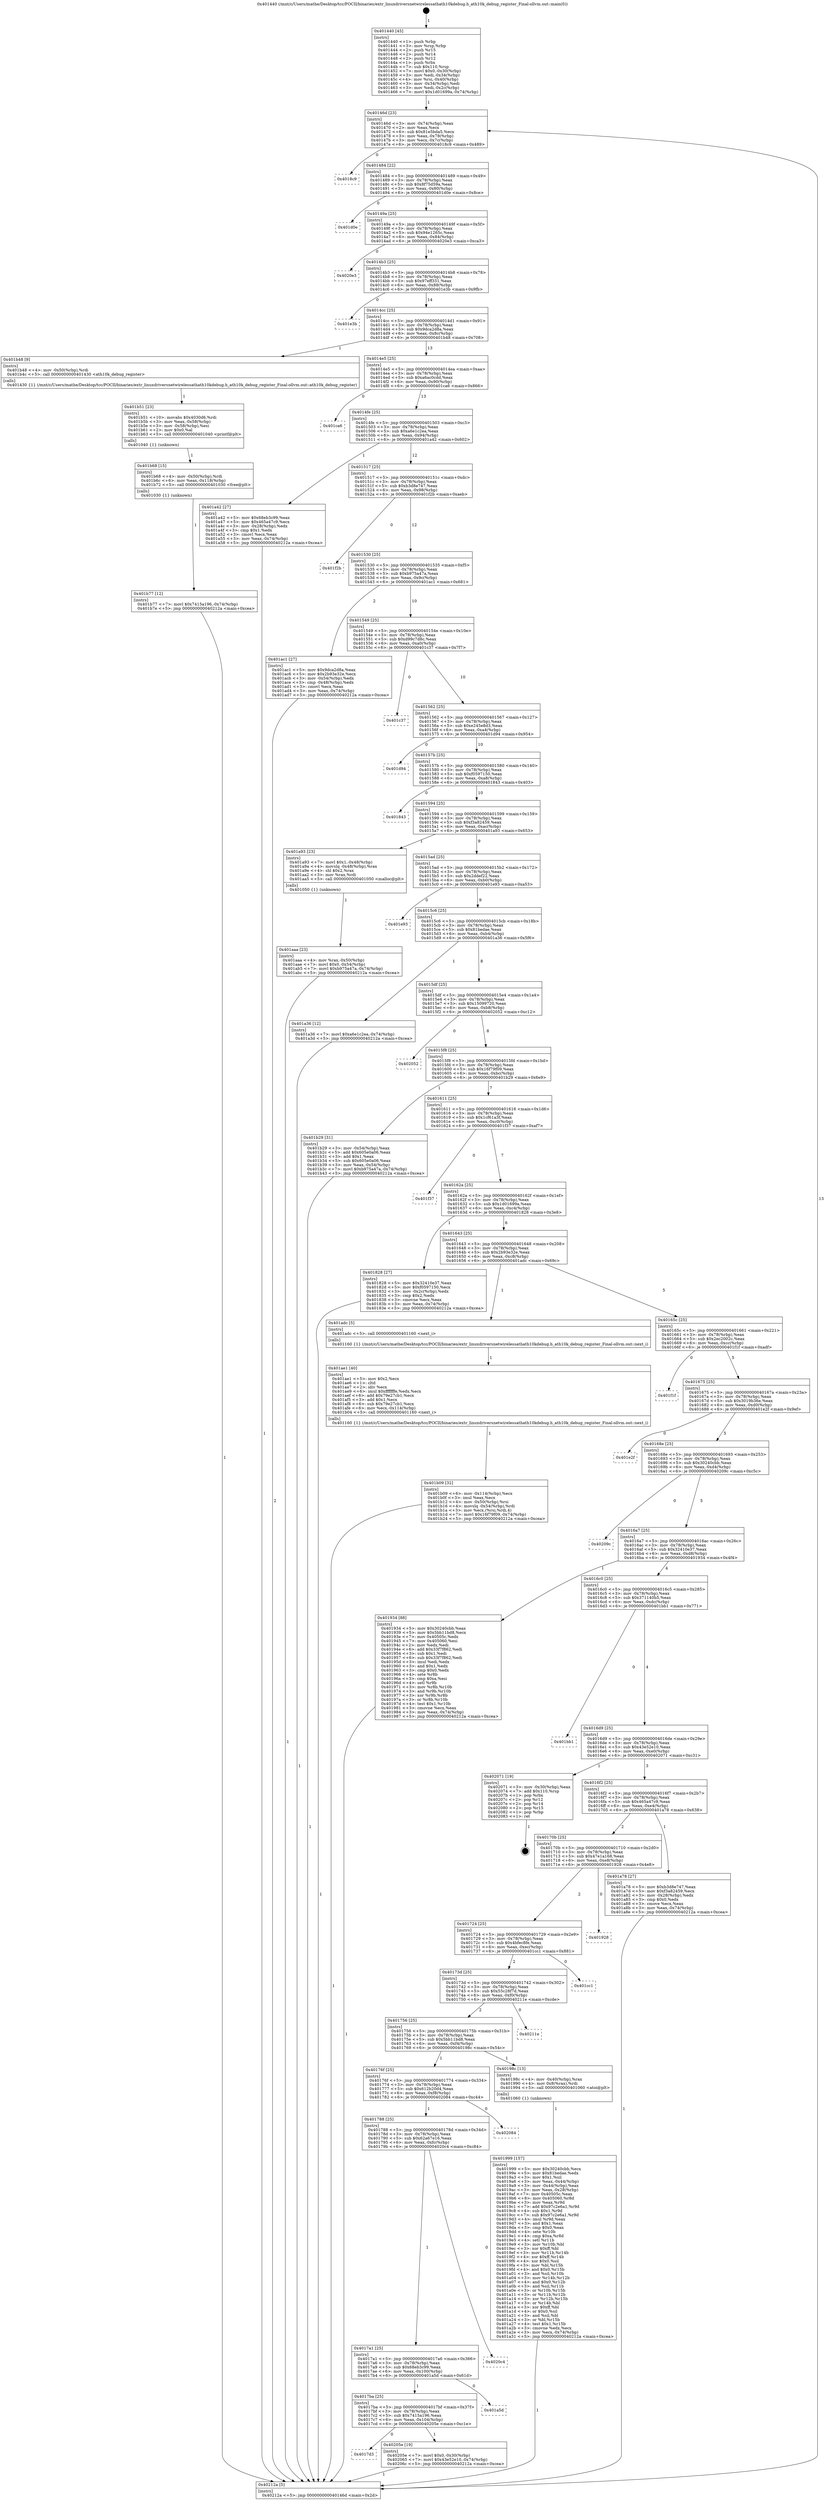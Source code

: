 digraph "0x401440" {
  label = "0x401440 (/mnt/c/Users/mathe/Desktop/tcc/POCII/binaries/extr_linuxdriversnetwirelessathath10kdebug.h_ath10k_debug_register_Final-ollvm.out::main(0))"
  labelloc = "t"
  node[shape=record]

  Entry [label="",width=0.3,height=0.3,shape=circle,fillcolor=black,style=filled]
  "0x40146d" [label="{
     0x40146d [23]\l
     | [instrs]\l
     &nbsp;&nbsp;0x40146d \<+3\>: mov -0x74(%rbp),%eax\l
     &nbsp;&nbsp;0x401470 \<+2\>: mov %eax,%ecx\l
     &nbsp;&nbsp;0x401472 \<+6\>: sub $0x81e5bda5,%ecx\l
     &nbsp;&nbsp;0x401478 \<+3\>: mov %eax,-0x78(%rbp)\l
     &nbsp;&nbsp;0x40147b \<+3\>: mov %ecx,-0x7c(%rbp)\l
     &nbsp;&nbsp;0x40147e \<+6\>: je 00000000004018c9 \<main+0x489\>\l
  }"]
  "0x4018c9" [label="{
     0x4018c9\l
  }", style=dashed]
  "0x401484" [label="{
     0x401484 [22]\l
     | [instrs]\l
     &nbsp;&nbsp;0x401484 \<+5\>: jmp 0000000000401489 \<main+0x49\>\l
     &nbsp;&nbsp;0x401489 \<+3\>: mov -0x78(%rbp),%eax\l
     &nbsp;&nbsp;0x40148c \<+5\>: sub $0x8f75d59a,%eax\l
     &nbsp;&nbsp;0x401491 \<+3\>: mov %eax,-0x80(%rbp)\l
     &nbsp;&nbsp;0x401494 \<+6\>: je 0000000000401d0e \<main+0x8ce\>\l
  }"]
  Exit [label="",width=0.3,height=0.3,shape=circle,fillcolor=black,style=filled,peripheries=2]
  "0x401d0e" [label="{
     0x401d0e\l
  }", style=dashed]
  "0x40149a" [label="{
     0x40149a [25]\l
     | [instrs]\l
     &nbsp;&nbsp;0x40149a \<+5\>: jmp 000000000040149f \<main+0x5f\>\l
     &nbsp;&nbsp;0x40149f \<+3\>: mov -0x78(%rbp),%eax\l
     &nbsp;&nbsp;0x4014a2 \<+5\>: sub $0x94e1265c,%eax\l
     &nbsp;&nbsp;0x4014a7 \<+6\>: mov %eax,-0x84(%rbp)\l
     &nbsp;&nbsp;0x4014ad \<+6\>: je 00000000004020e3 \<main+0xca3\>\l
  }"]
  "0x4017d3" [label="{
     0x4017d3\l
  }", style=dashed]
  "0x4020e3" [label="{
     0x4020e3\l
  }", style=dashed]
  "0x4014b3" [label="{
     0x4014b3 [25]\l
     | [instrs]\l
     &nbsp;&nbsp;0x4014b3 \<+5\>: jmp 00000000004014b8 \<main+0x78\>\l
     &nbsp;&nbsp;0x4014b8 \<+3\>: mov -0x78(%rbp),%eax\l
     &nbsp;&nbsp;0x4014bb \<+5\>: sub $0x97eff331,%eax\l
     &nbsp;&nbsp;0x4014c0 \<+6\>: mov %eax,-0x88(%rbp)\l
     &nbsp;&nbsp;0x4014c6 \<+6\>: je 0000000000401e3b \<main+0x9fb\>\l
  }"]
  "0x40205e" [label="{
     0x40205e [19]\l
     | [instrs]\l
     &nbsp;&nbsp;0x40205e \<+7\>: movl $0x0,-0x30(%rbp)\l
     &nbsp;&nbsp;0x402065 \<+7\>: movl $0x43e52e10,-0x74(%rbp)\l
     &nbsp;&nbsp;0x40206c \<+5\>: jmp 000000000040212a \<main+0xcea\>\l
  }"]
  "0x401e3b" [label="{
     0x401e3b\l
  }", style=dashed]
  "0x4014cc" [label="{
     0x4014cc [25]\l
     | [instrs]\l
     &nbsp;&nbsp;0x4014cc \<+5\>: jmp 00000000004014d1 \<main+0x91\>\l
     &nbsp;&nbsp;0x4014d1 \<+3\>: mov -0x78(%rbp),%eax\l
     &nbsp;&nbsp;0x4014d4 \<+5\>: sub $0x9dca2d8a,%eax\l
     &nbsp;&nbsp;0x4014d9 \<+6\>: mov %eax,-0x8c(%rbp)\l
     &nbsp;&nbsp;0x4014df \<+6\>: je 0000000000401b48 \<main+0x708\>\l
  }"]
  "0x4017ba" [label="{
     0x4017ba [25]\l
     | [instrs]\l
     &nbsp;&nbsp;0x4017ba \<+5\>: jmp 00000000004017bf \<main+0x37f\>\l
     &nbsp;&nbsp;0x4017bf \<+3\>: mov -0x78(%rbp),%eax\l
     &nbsp;&nbsp;0x4017c2 \<+5\>: sub $0x7415a196,%eax\l
     &nbsp;&nbsp;0x4017c7 \<+6\>: mov %eax,-0x104(%rbp)\l
     &nbsp;&nbsp;0x4017cd \<+6\>: je 000000000040205e \<main+0xc1e\>\l
  }"]
  "0x401b48" [label="{
     0x401b48 [9]\l
     | [instrs]\l
     &nbsp;&nbsp;0x401b48 \<+4\>: mov -0x50(%rbp),%rdi\l
     &nbsp;&nbsp;0x401b4c \<+5\>: call 0000000000401430 \<ath10k_debug_register\>\l
     | [calls]\l
     &nbsp;&nbsp;0x401430 \{1\} (/mnt/c/Users/mathe/Desktop/tcc/POCII/binaries/extr_linuxdriversnetwirelessathath10kdebug.h_ath10k_debug_register_Final-ollvm.out::ath10k_debug_register)\l
  }"]
  "0x4014e5" [label="{
     0x4014e5 [25]\l
     | [instrs]\l
     &nbsp;&nbsp;0x4014e5 \<+5\>: jmp 00000000004014ea \<main+0xaa\>\l
     &nbsp;&nbsp;0x4014ea \<+3\>: mov -0x78(%rbp),%eax\l
     &nbsp;&nbsp;0x4014ed \<+5\>: sub $0xa6ac0cdd,%eax\l
     &nbsp;&nbsp;0x4014f2 \<+6\>: mov %eax,-0x90(%rbp)\l
     &nbsp;&nbsp;0x4014f8 \<+6\>: je 0000000000401ca6 \<main+0x866\>\l
  }"]
  "0x401a5d" [label="{
     0x401a5d\l
  }", style=dashed]
  "0x401ca6" [label="{
     0x401ca6\l
  }", style=dashed]
  "0x4014fe" [label="{
     0x4014fe [25]\l
     | [instrs]\l
     &nbsp;&nbsp;0x4014fe \<+5\>: jmp 0000000000401503 \<main+0xc3\>\l
     &nbsp;&nbsp;0x401503 \<+3\>: mov -0x78(%rbp),%eax\l
     &nbsp;&nbsp;0x401506 \<+5\>: sub $0xa6e1c2ea,%eax\l
     &nbsp;&nbsp;0x40150b \<+6\>: mov %eax,-0x94(%rbp)\l
     &nbsp;&nbsp;0x401511 \<+6\>: je 0000000000401a42 \<main+0x602\>\l
  }"]
  "0x4017a1" [label="{
     0x4017a1 [25]\l
     | [instrs]\l
     &nbsp;&nbsp;0x4017a1 \<+5\>: jmp 00000000004017a6 \<main+0x366\>\l
     &nbsp;&nbsp;0x4017a6 \<+3\>: mov -0x78(%rbp),%eax\l
     &nbsp;&nbsp;0x4017a9 \<+5\>: sub $0x68eb3c99,%eax\l
     &nbsp;&nbsp;0x4017ae \<+6\>: mov %eax,-0x100(%rbp)\l
     &nbsp;&nbsp;0x4017b4 \<+6\>: je 0000000000401a5d \<main+0x61d\>\l
  }"]
  "0x401a42" [label="{
     0x401a42 [27]\l
     | [instrs]\l
     &nbsp;&nbsp;0x401a42 \<+5\>: mov $0x68eb3c99,%eax\l
     &nbsp;&nbsp;0x401a47 \<+5\>: mov $0x465a47c9,%ecx\l
     &nbsp;&nbsp;0x401a4c \<+3\>: mov -0x28(%rbp),%edx\l
     &nbsp;&nbsp;0x401a4f \<+3\>: cmp $0x1,%edx\l
     &nbsp;&nbsp;0x401a52 \<+3\>: cmovl %ecx,%eax\l
     &nbsp;&nbsp;0x401a55 \<+3\>: mov %eax,-0x74(%rbp)\l
     &nbsp;&nbsp;0x401a58 \<+5\>: jmp 000000000040212a \<main+0xcea\>\l
  }"]
  "0x401517" [label="{
     0x401517 [25]\l
     | [instrs]\l
     &nbsp;&nbsp;0x401517 \<+5\>: jmp 000000000040151c \<main+0xdc\>\l
     &nbsp;&nbsp;0x40151c \<+3\>: mov -0x78(%rbp),%eax\l
     &nbsp;&nbsp;0x40151f \<+5\>: sub $0xb3d8e747,%eax\l
     &nbsp;&nbsp;0x401524 \<+6\>: mov %eax,-0x98(%rbp)\l
     &nbsp;&nbsp;0x40152a \<+6\>: je 0000000000401f2b \<main+0xaeb\>\l
  }"]
  "0x4020c4" [label="{
     0x4020c4\l
  }", style=dashed]
  "0x401f2b" [label="{
     0x401f2b\l
  }", style=dashed]
  "0x401530" [label="{
     0x401530 [25]\l
     | [instrs]\l
     &nbsp;&nbsp;0x401530 \<+5\>: jmp 0000000000401535 \<main+0xf5\>\l
     &nbsp;&nbsp;0x401535 \<+3\>: mov -0x78(%rbp),%eax\l
     &nbsp;&nbsp;0x401538 \<+5\>: sub $0xb975a47a,%eax\l
     &nbsp;&nbsp;0x40153d \<+6\>: mov %eax,-0x9c(%rbp)\l
     &nbsp;&nbsp;0x401543 \<+6\>: je 0000000000401ac1 \<main+0x681\>\l
  }"]
  "0x401788" [label="{
     0x401788 [25]\l
     | [instrs]\l
     &nbsp;&nbsp;0x401788 \<+5\>: jmp 000000000040178d \<main+0x34d\>\l
     &nbsp;&nbsp;0x40178d \<+3\>: mov -0x78(%rbp),%eax\l
     &nbsp;&nbsp;0x401790 \<+5\>: sub $0x62a67e16,%eax\l
     &nbsp;&nbsp;0x401795 \<+6\>: mov %eax,-0xfc(%rbp)\l
     &nbsp;&nbsp;0x40179b \<+6\>: je 00000000004020c4 \<main+0xc84\>\l
  }"]
  "0x401ac1" [label="{
     0x401ac1 [27]\l
     | [instrs]\l
     &nbsp;&nbsp;0x401ac1 \<+5\>: mov $0x9dca2d8a,%eax\l
     &nbsp;&nbsp;0x401ac6 \<+5\>: mov $0x2b93e32e,%ecx\l
     &nbsp;&nbsp;0x401acb \<+3\>: mov -0x54(%rbp),%edx\l
     &nbsp;&nbsp;0x401ace \<+3\>: cmp -0x48(%rbp),%edx\l
     &nbsp;&nbsp;0x401ad1 \<+3\>: cmovl %ecx,%eax\l
     &nbsp;&nbsp;0x401ad4 \<+3\>: mov %eax,-0x74(%rbp)\l
     &nbsp;&nbsp;0x401ad7 \<+5\>: jmp 000000000040212a \<main+0xcea\>\l
  }"]
  "0x401549" [label="{
     0x401549 [25]\l
     | [instrs]\l
     &nbsp;&nbsp;0x401549 \<+5\>: jmp 000000000040154e \<main+0x10e\>\l
     &nbsp;&nbsp;0x40154e \<+3\>: mov -0x78(%rbp),%eax\l
     &nbsp;&nbsp;0x401551 \<+5\>: sub $0xd99c7d8c,%eax\l
     &nbsp;&nbsp;0x401556 \<+6\>: mov %eax,-0xa0(%rbp)\l
     &nbsp;&nbsp;0x40155c \<+6\>: je 0000000000401c37 \<main+0x7f7\>\l
  }"]
  "0x402084" [label="{
     0x402084\l
  }", style=dashed]
  "0x401c37" [label="{
     0x401c37\l
  }", style=dashed]
  "0x401562" [label="{
     0x401562 [25]\l
     | [instrs]\l
     &nbsp;&nbsp;0x401562 \<+5\>: jmp 0000000000401567 \<main+0x127\>\l
     &nbsp;&nbsp;0x401567 \<+3\>: mov -0x78(%rbp),%eax\l
     &nbsp;&nbsp;0x40156a \<+5\>: sub $0xe245e8d3,%eax\l
     &nbsp;&nbsp;0x40156f \<+6\>: mov %eax,-0xa4(%rbp)\l
     &nbsp;&nbsp;0x401575 \<+6\>: je 0000000000401d94 \<main+0x954\>\l
  }"]
  "0x401b77" [label="{
     0x401b77 [12]\l
     | [instrs]\l
     &nbsp;&nbsp;0x401b77 \<+7\>: movl $0x7415a196,-0x74(%rbp)\l
     &nbsp;&nbsp;0x401b7e \<+5\>: jmp 000000000040212a \<main+0xcea\>\l
  }"]
  "0x401d94" [label="{
     0x401d94\l
  }", style=dashed]
  "0x40157b" [label="{
     0x40157b [25]\l
     | [instrs]\l
     &nbsp;&nbsp;0x40157b \<+5\>: jmp 0000000000401580 \<main+0x140\>\l
     &nbsp;&nbsp;0x401580 \<+3\>: mov -0x78(%rbp),%eax\l
     &nbsp;&nbsp;0x401583 \<+5\>: sub $0xf0597150,%eax\l
     &nbsp;&nbsp;0x401588 \<+6\>: mov %eax,-0xa8(%rbp)\l
     &nbsp;&nbsp;0x40158e \<+6\>: je 0000000000401843 \<main+0x403\>\l
  }"]
  "0x401b68" [label="{
     0x401b68 [15]\l
     | [instrs]\l
     &nbsp;&nbsp;0x401b68 \<+4\>: mov -0x50(%rbp),%rdi\l
     &nbsp;&nbsp;0x401b6c \<+6\>: mov %eax,-0x118(%rbp)\l
     &nbsp;&nbsp;0x401b72 \<+5\>: call 0000000000401030 \<free@plt\>\l
     | [calls]\l
     &nbsp;&nbsp;0x401030 \{1\} (unknown)\l
  }"]
  "0x401843" [label="{
     0x401843\l
  }", style=dashed]
  "0x401594" [label="{
     0x401594 [25]\l
     | [instrs]\l
     &nbsp;&nbsp;0x401594 \<+5\>: jmp 0000000000401599 \<main+0x159\>\l
     &nbsp;&nbsp;0x401599 \<+3\>: mov -0x78(%rbp),%eax\l
     &nbsp;&nbsp;0x40159c \<+5\>: sub $0xf3a82459,%eax\l
     &nbsp;&nbsp;0x4015a1 \<+6\>: mov %eax,-0xac(%rbp)\l
     &nbsp;&nbsp;0x4015a7 \<+6\>: je 0000000000401a93 \<main+0x653\>\l
  }"]
  "0x401b51" [label="{
     0x401b51 [23]\l
     | [instrs]\l
     &nbsp;&nbsp;0x401b51 \<+10\>: movabs $0x4030d6,%rdi\l
     &nbsp;&nbsp;0x401b5b \<+3\>: mov %eax,-0x58(%rbp)\l
     &nbsp;&nbsp;0x401b5e \<+3\>: mov -0x58(%rbp),%esi\l
     &nbsp;&nbsp;0x401b61 \<+2\>: mov $0x0,%al\l
     &nbsp;&nbsp;0x401b63 \<+5\>: call 0000000000401040 \<printf@plt\>\l
     | [calls]\l
     &nbsp;&nbsp;0x401040 \{1\} (unknown)\l
  }"]
  "0x401a93" [label="{
     0x401a93 [23]\l
     | [instrs]\l
     &nbsp;&nbsp;0x401a93 \<+7\>: movl $0x1,-0x48(%rbp)\l
     &nbsp;&nbsp;0x401a9a \<+4\>: movslq -0x48(%rbp),%rax\l
     &nbsp;&nbsp;0x401a9e \<+4\>: shl $0x2,%rax\l
     &nbsp;&nbsp;0x401aa2 \<+3\>: mov %rax,%rdi\l
     &nbsp;&nbsp;0x401aa5 \<+5\>: call 0000000000401050 \<malloc@plt\>\l
     | [calls]\l
     &nbsp;&nbsp;0x401050 \{1\} (unknown)\l
  }"]
  "0x4015ad" [label="{
     0x4015ad [25]\l
     | [instrs]\l
     &nbsp;&nbsp;0x4015ad \<+5\>: jmp 00000000004015b2 \<main+0x172\>\l
     &nbsp;&nbsp;0x4015b2 \<+3\>: mov -0x78(%rbp),%eax\l
     &nbsp;&nbsp;0x4015b5 \<+5\>: sub $0x2ddef22,%eax\l
     &nbsp;&nbsp;0x4015ba \<+6\>: mov %eax,-0xb0(%rbp)\l
     &nbsp;&nbsp;0x4015c0 \<+6\>: je 0000000000401e93 \<main+0xa53\>\l
  }"]
  "0x401b09" [label="{
     0x401b09 [32]\l
     | [instrs]\l
     &nbsp;&nbsp;0x401b09 \<+6\>: mov -0x114(%rbp),%ecx\l
     &nbsp;&nbsp;0x401b0f \<+3\>: imul %eax,%ecx\l
     &nbsp;&nbsp;0x401b12 \<+4\>: mov -0x50(%rbp),%rsi\l
     &nbsp;&nbsp;0x401b16 \<+4\>: movslq -0x54(%rbp),%rdi\l
     &nbsp;&nbsp;0x401b1a \<+3\>: mov %ecx,(%rsi,%rdi,4)\l
     &nbsp;&nbsp;0x401b1d \<+7\>: movl $0x16f79f09,-0x74(%rbp)\l
     &nbsp;&nbsp;0x401b24 \<+5\>: jmp 000000000040212a \<main+0xcea\>\l
  }"]
  "0x401e93" [label="{
     0x401e93\l
  }", style=dashed]
  "0x4015c6" [label="{
     0x4015c6 [25]\l
     | [instrs]\l
     &nbsp;&nbsp;0x4015c6 \<+5\>: jmp 00000000004015cb \<main+0x18b\>\l
     &nbsp;&nbsp;0x4015cb \<+3\>: mov -0x78(%rbp),%eax\l
     &nbsp;&nbsp;0x4015ce \<+5\>: sub $0x81bedae,%eax\l
     &nbsp;&nbsp;0x4015d3 \<+6\>: mov %eax,-0xb4(%rbp)\l
     &nbsp;&nbsp;0x4015d9 \<+6\>: je 0000000000401a36 \<main+0x5f6\>\l
  }"]
  "0x401ae1" [label="{
     0x401ae1 [40]\l
     | [instrs]\l
     &nbsp;&nbsp;0x401ae1 \<+5\>: mov $0x2,%ecx\l
     &nbsp;&nbsp;0x401ae6 \<+1\>: cltd\l
     &nbsp;&nbsp;0x401ae7 \<+2\>: idiv %ecx\l
     &nbsp;&nbsp;0x401ae9 \<+6\>: imul $0xfffffffe,%edx,%ecx\l
     &nbsp;&nbsp;0x401aef \<+6\>: add $0x79e27cb1,%ecx\l
     &nbsp;&nbsp;0x401af5 \<+3\>: add $0x1,%ecx\l
     &nbsp;&nbsp;0x401af8 \<+6\>: sub $0x79e27cb1,%ecx\l
     &nbsp;&nbsp;0x401afe \<+6\>: mov %ecx,-0x114(%rbp)\l
     &nbsp;&nbsp;0x401b04 \<+5\>: call 0000000000401160 \<next_i\>\l
     | [calls]\l
     &nbsp;&nbsp;0x401160 \{1\} (/mnt/c/Users/mathe/Desktop/tcc/POCII/binaries/extr_linuxdriversnetwirelessathath10kdebug.h_ath10k_debug_register_Final-ollvm.out::next_i)\l
  }"]
  "0x401a36" [label="{
     0x401a36 [12]\l
     | [instrs]\l
     &nbsp;&nbsp;0x401a36 \<+7\>: movl $0xa6e1c2ea,-0x74(%rbp)\l
     &nbsp;&nbsp;0x401a3d \<+5\>: jmp 000000000040212a \<main+0xcea\>\l
  }"]
  "0x4015df" [label="{
     0x4015df [25]\l
     | [instrs]\l
     &nbsp;&nbsp;0x4015df \<+5\>: jmp 00000000004015e4 \<main+0x1a4\>\l
     &nbsp;&nbsp;0x4015e4 \<+3\>: mov -0x78(%rbp),%eax\l
     &nbsp;&nbsp;0x4015e7 \<+5\>: sub $0x15099720,%eax\l
     &nbsp;&nbsp;0x4015ec \<+6\>: mov %eax,-0xb8(%rbp)\l
     &nbsp;&nbsp;0x4015f2 \<+6\>: je 0000000000402052 \<main+0xc12\>\l
  }"]
  "0x401aaa" [label="{
     0x401aaa [23]\l
     | [instrs]\l
     &nbsp;&nbsp;0x401aaa \<+4\>: mov %rax,-0x50(%rbp)\l
     &nbsp;&nbsp;0x401aae \<+7\>: movl $0x0,-0x54(%rbp)\l
     &nbsp;&nbsp;0x401ab5 \<+7\>: movl $0xb975a47a,-0x74(%rbp)\l
     &nbsp;&nbsp;0x401abc \<+5\>: jmp 000000000040212a \<main+0xcea\>\l
  }"]
  "0x402052" [label="{
     0x402052\l
  }", style=dashed]
  "0x4015f8" [label="{
     0x4015f8 [25]\l
     | [instrs]\l
     &nbsp;&nbsp;0x4015f8 \<+5\>: jmp 00000000004015fd \<main+0x1bd\>\l
     &nbsp;&nbsp;0x4015fd \<+3\>: mov -0x78(%rbp),%eax\l
     &nbsp;&nbsp;0x401600 \<+5\>: sub $0x16f79f09,%eax\l
     &nbsp;&nbsp;0x401605 \<+6\>: mov %eax,-0xbc(%rbp)\l
     &nbsp;&nbsp;0x40160b \<+6\>: je 0000000000401b29 \<main+0x6e9\>\l
  }"]
  "0x401999" [label="{
     0x401999 [157]\l
     | [instrs]\l
     &nbsp;&nbsp;0x401999 \<+5\>: mov $0x30240cbb,%ecx\l
     &nbsp;&nbsp;0x40199e \<+5\>: mov $0x81bedae,%edx\l
     &nbsp;&nbsp;0x4019a3 \<+3\>: mov $0x1,%sil\l
     &nbsp;&nbsp;0x4019a6 \<+3\>: mov %eax,-0x44(%rbp)\l
     &nbsp;&nbsp;0x4019a9 \<+3\>: mov -0x44(%rbp),%eax\l
     &nbsp;&nbsp;0x4019ac \<+3\>: mov %eax,-0x28(%rbp)\l
     &nbsp;&nbsp;0x4019af \<+7\>: mov 0x40505c,%eax\l
     &nbsp;&nbsp;0x4019b6 \<+8\>: mov 0x405060,%r8d\l
     &nbsp;&nbsp;0x4019be \<+3\>: mov %eax,%r9d\l
     &nbsp;&nbsp;0x4019c1 \<+7\>: add $0x97c2e6a1,%r9d\l
     &nbsp;&nbsp;0x4019c8 \<+4\>: sub $0x1,%r9d\l
     &nbsp;&nbsp;0x4019cc \<+7\>: sub $0x97c2e6a1,%r9d\l
     &nbsp;&nbsp;0x4019d3 \<+4\>: imul %r9d,%eax\l
     &nbsp;&nbsp;0x4019d7 \<+3\>: and $0x1,%eax\l
     &nbsp;&nbsp;0x4019da \<+3\>: cmp $0x0,%eax\l
     &nbsp;&nbsp;0x4019dd \<+4\>: sete %r10b\l
     &nbsp;&nbsp;0x4019e1 \<+4\>: cmp $0xa,%r8d\l
     &nbsp;&nbsp;0x4019e5 \<+4\>: setl %r11b\l
     &nbsp;&nbsp;0x4019e9 \<+3\>: mov %r10b,%bl\l
     &nbsp;&nbsp;0x4019ec \<+3\>: xor $0xff,%bl\l
     &nbsp;&nbsp;0x4019ef \<+3\>: mov %r11b,%r14b\l
     &nbsp;&nbsp;0x4019f2 \<+4\>: xor $0xff,%r14b\l
     &nbsp;&nbsp;0x4019f6 \<+4\>: xor $0x0,%sil\l
     &nbsp;&nbsp;0x4019fa \<+3\>: mov %bl,%r15b\l
     &nbsp;&nbsp;0x4019fd \<+4\>: and $0x0,%r15b\l
     &nbsp;&nbsp;0x401a01 \<+3\>: and %sil,%r10b\l
     &nbsp;&nbsp;0x401a04 \<+3\>: mov %r14b,%r12b\l
     &nbsp;&nbsp;0x401a07 \<+4\>: and $0x0,%r12b\l
     &nbsp;&nbsp;0x401a0b \<+3\>: and %sil,%r11b\l
     &nbsp;&nbsp;0x401a0e \<+3\>: or %r10b,%r15b\l
     &nbsp;&nbsp;0x401a11 \<+3\>: or %r11b,%r12b\l
     &nbsp;&nbsp;0x401a14 \<+3\>: xor %r12b,%r15b\l
     &nbsp;&nbsp;0x401a17 \<+3\>: or %r14b,%bl\l
     &nbsp;&nbsp;0x401a1a \<+3\>: xor $0xff,%bl\l
     &nbsp;&nbsp;0x401a1d \<+4\>: or $0x0,%sil\l
     &nbsp;&nbsp;0x401a21 \<+3\>: and %sil,%bl\l
     &nbsp;&nbsp;0x401a24 \<+3\>: or %bl,%r15b\l
     &nbsp;&nbsp;0x401a27 \<+4\>: test $0x1,%r15b\l
     &nbsp;&nbsp;0x401a2b \<+3\>: cmovne %edx,%ecx\l
     &nbsp;&nbsp;0x401a2e \<+3\>: mov %ecx,-0x74(%rbp)\l
     &nbsp;&nbsp;0x401a31 \<+5\>: jmp 000000000040212a \<main+0xcea\>\l
  }"]
  "0x401b29" [label="{
     0x401b29 [31]\l
     | [instrs]\l
     &nbsp;&nbsp;0x401b29 \<+3\>: mov -0x54(%rbp),%eax\l
     &nbsp;&nbsp;0x401b2c \<+5\>: add $0x605e0a06,%eax\l
     &nbsp;&nbsp;0x401b31 \<+3\>: add $0x1,%eax\l
     &nbsp;&nbsp;0x401b34 \<+5\>: sub $0x605e0a06,%eax\l
     &nbsp;&nbsp;0x401b39 \<+3\>: mov %eax,-0x54(%rbp)\l
     &nbsp;&nbsp;0x401b3c \<+7\>: movl $0xb975a47a,-0x74(%rbp)\l
     &nbsp;&nbsp;0x401b43 \<+5\>: jmp 000000000040212a \<main+0xcea\>\l
  }"]
  "0x401611" [label="{
     0x401611 [25]\l
     | [instrs]\l
     &nbsp;&nbsp;0x401611 \<+5\>: jmp 0000000000401616 \<main+0x1d6\>\l
     &nbsp;&nbsp;0x401616 \<+3\>: mov -0x78(%rbp),%eax\l
     &nbsp;&nbsp;0x401619 \<+5\>: sub $0x1cf61a3f,%eax\l
     &nbsp;&nbsp;0x40161e \<+6\>: mov %eax,-0xc0(%rbp)\l
     &nbsp;&nbsp;0x401624 \<+6\>: je 0000000000401f37 \<main+0xaf7\>\l
  }"]
  "0x40176f" [label="{
     0x40176f [25]\l
     | [instrs]\l
     &nbsp;&nbsp;0x40176f \<+5\>: jmp 0000000000401774 \<main+0x334\>\l
     &nbsp;&nbsp;0x401774 \<+3\>: mov -0x78(%rbp),%eax\l
     &nbsp;&nbsp;0x401777 \<+5\>: sub $0x612b20d4,%eax\l
     &nbsp;&nbsp;0x40177c \<+6\>: mov %eax,-0xf8(%rbp)\l
     &nbsp;&nbsp;0x401782 \<+6\>: je 0000000000402084 \<main+0xc44\>\l
  }"]
  "0x401f37" [label="{
     0x401f37\l
  }", style=dashed]
  "0x40162a" [label="{
     0x40162a [25]\l
     | [instrs]\l
     &nbsp;&nbsp;0x40162a \<+5\>: jmp 000000000040162f \<main+0x1ef\>\l
     &nbsp;&nbsp;0x40162f \<+3\>: mov -0x78(%rbp),%eax\l
     &nbsp;&nbsp;0x401632 \<+5\>: sub $0x1d01699a,%eax\l
     &nbsp;&nbsp;0x401637 \<+6\>: mov %eax,-0xc4(%rbp)\l
     &nbsp;&nbsp;0x40163d \<+6\>: je 0000000000401828 \<main+0x3e8\>\l
  }"]
  "0x40198c" [label="{
     0x40198c [13]\l
     | [instrs]\l
     &nbsp;&nbsp;0x40198c \<+4\>: mov -0x40(%rbp),%rax\l
     &nbsp;&nbsp;0x401990 \<+4\>: mov 0x8(%rax),%rdi\l
     &nbsp;&nbsp;0x401994 \<+5\>: call 0000000000401060 \<atoi@plt\>\l
     | [calls]\l
     &nbsp;&nbsp;0x401060 \{1\} (unknown)\l
  }"]
  "0x401828" [label="{
     0x401828 [27]\l
     | [instrs]\l
     &nbsp;&nbsp;0x401828 \<+5\>: mov $0x32410e37,%eax\l
     &nbsp;&nbsp;0x40182d \<+5\>: mov $0xf0597150,%ecx\l
     &nbsp;&nbsp;0x401832 \<+3\>: mov -0x2c(%rbp),%edx\l
     &nbsp;&nbsp;0x401835 \<+3\>: cmp $0x2,%edx\l
     &nbsp;&nbsp;0x401838 \<+3\>: cmovne %ecx,%eax\l
     &nbsp;&nbsp;0x40183b \<+3\>: mov %eax,-0x74(%rbp)\l
     &nbsp;&nbsp;0x40183e \<+5\>: jmp 000000000040212a \<main+0xcea\>\l
  }"]
  "0x401643" [label="{
     0x401643 [25]\l
     | [instrs]\l
     &nbsp;&nbsp;0x401643 \<+5\>: jmp 0000000000401648 \<main+0x208\>\l
     &nbsp;&nbsp;0x401648 \<+3\>: mov -0x78(%rbp),%eax\l
     &nbsp;&nbsp;0x40164b \<+5\>: sub $0x2b93e32e,%eax\l
     &nbsp;&nbsp;0x401650 \<+6\>: mov %eax,-0xc8(%rbp)\l
     &nbsp;&nbsp;0x401656 \<+6\>: je 0000000000401adc \<main+0x69c\>\l
  }"]
  "0x40212a" [label="{
     0x40212a [5]\l
     | [instrs]\l
     &nbsp;&nbsp;0x40212a \<+5\>: jmp 000000000040146d \<main+0x2d\>\l
  }"]
  "0x401440" [label="{
     0x401440 [45]\l
     | [instrs]\l
     &nbsp;&nbsp;0x401440 \<+1\>: push %rbp\l
     &nbsp;&nbsp;0x401441 \<+3\>: mov %rsp,%rbp\l
     &nbsp;&nbsp;0x401444 \<+2\>: push %r15\l
     &nbsp;&nbsp;0x401446 \<+2\>: push %r14\l
     &nbsp;&nbsp;0x401448 \<+2\>: push %r12\l
     &nbsp;&nbsp;0x40144a \<+1\>: push %rbx\l
     &nbsp;&nbsp;0x40144b \<+7\>: sub $0x110,%rsp\l
     &nbsp;&nbsp;0x401452 \<+7\>: movl $0x0,-0x30(%rbp)\l
     &nbsp;&nbsp;0x401459 \<+3\>: mov %edi,-0x34(%rbp)\l
     &nbsp;&nbsp;0x40145c \<+4\>: mov %rsi,-0x40(%rbp)\l
     &nbsp;&nbsp;0x401460 \<+3\>: mov -0x34(%rbp),%edi\l
     &nbsp;&nbsp;0x401463 \<+3\>: mov %edi,-0x2c(%rbp)\l
     &nbsp;&nbsp;0x401466 \<+7\>: movl $0x1d01699a,-0x74(%rbp)\l
  }"]
  "0x401756" [label="{
     0x401756 [25]\l
     | [instrs]\l
     &nbsp;&nbsp;0x401756 \<+5\>: jmp 000000000040175b \<main+0x31b\>\l
     &nbsp;&nbsp;0x40175b \<+3\>: mov -0x78(%rbp),%eax\l
     &nbsp;&nbsp;0x40175e \<+5\>: sub $0x5bb11bd8,%eax\l
     &nbsp;&nbsp;0x401763 \<+6\>: mov %eax,-0xf4(%rbp)\l
     &nbsp;&nbsp;0x401769 \<+6\>: je 000000000040198c \<main+0x54c\>\l
  }"]
  "0x401adc" [label="{
     0x401adc [5]\l
     | [instrs]\l
     &nbsp;&nbsp;0x401adc \<+5\>: call 0000000000401160 \<next_i\>\l
     | [calls]\l
     &nbsp;&nbsp;0x401160 \{1\} (/mnt/c/Users/mathe/Desktop/tcc/POCII/binaries/extr_linuxdriversnetwirelessathath10kdebug.h_ath10k_debug_register_Final-ollvm.out::next_i)\l
  }"]
  "0x40165c" [label="{
     0x40165c [25]\l
     | [instrs]\l
     &nbsp;&nbsp;0x40165c \<+5\>: jmp 0000000000401661 \<main+0x221\>\l
     &nbsp;&nbsp;0x401661 \<+3\>: mov -0x78(%rbp),%eax\l
     &nbsp;&nbsp;0x401664 \<+5\>: sub $0x2ec2002c,%eax\l
     &nbsp;&nbsp;0x401669 \<+6\>: mov %eax,-0xcc(%rbp)\l
     &nbsp;&nbsp;0x40166f \<+6\>: je 0000000000401f1f \<main+0xadf\>\l
  }"]
  "0x40211e" [label="{
     0x40211e\l
  }", style=dashed]
  "0x401f1f" [label="{
     0x401f1f\l
  }", style=dashed]
  "0x401675" [label="{
     0x401675 [25]\l
     | [instrs]\l
     &nbsp;&nbsp;0x401675 \<+5\>: jmp 000000000040167a \<main+0x23a\>\l
     &nbsp;&nbsp;0x40167a \<+3\>: mov -0x78(%rbp),%eax\l
     &nbsp;&nbsp;0x40167d \<+5\>: sub $0x3019b36e,%eax\l
     &nbsp;&nbsp;0x401682 \<+6\>: mov %eax,-0xd0(%rbp)\l
     &nbsp;&nbsp;0x401688 \<+6\>: je 0000000000401e2f \<main+0x9ef\>\l
  }"]
  "0x40173d" [label="{
     0x40173d [25]\l
     | [instrs]\l
     &nbsp;&nbsp;0x40173d \<+5\>: jmp 0000000000401742 \<main+0x302\>\l
     &nbsp;&nbsp;0x401742 \<+3\>: mov -0x78(%rbp),%eax\l
     &nbsp;&nbsp;0x401745 \<+5\>: sub $0x55c28f7d,%eax\l
     &nbsp;&nbsp;0x40174a \<+6\>: mov %eax,-0xf0(%rbp)\l
     &nbsp;&nbsp;0x401750 \<+6\>: je 000000000040211e \<main+0xcde\>\l
  }"]
  "0x401e2f" [label="{
     0x401e2f\l
  }", style=dashed]
  "0x40168e" [label="{
     0x40168e [25]\l
     | [instrs]\l
     &nbsp;&nbsp;0x40168e \<+5\>: jmp 0000000000401693 \<main+0x253\>\l
     &nbsp;&nbsp;0x401693 \<+3\>: mov -0x78(%rbp),%eax\l
     &nbsp;&nbsp;0x401696 \<+5\>: sub $0x30240cbb,%eax\l
     &nbsp;&nbsp;0x40169b \<+6\>: mov %eax,-0xd4(%rbp)\l
     &nbsp;&nbsp;0x4016a1 \<+6\>: je 000000000040209c \<main+0xc5c\>\l
  }"]
  "0x401cc1" [label="{
     0x401cc1\l
  }", style=dashed]
  "0x40209c" [label="{
     0x40209c\l
  }", style=dashed]
  "0x4016a7" [label="{
     0x4016a7 [25]\l
     | [instrs]\l
     &nbsp;&nbsp;0x4016a7 \<+5\>: jmp 00000000004016ac \<main+0x26c\>\l
     &nbsp;&nbsp;0x4016ac \<+3\>: mov -0x78(%rbp),%eax\l
     &nbsp;&nbsp;0x4016af \<+5\>: sub $0x32410e37,%eax\l
     &nbsp;&nbsp;0x4016b4 \<+6\>: mov %eax,-0xd8(%rbp)\l
     &nbsp;&nbsp;0x4016ba \<+6\>: je 0000000000401934 \<main+0x4f4\>\l
  }"]
  "0x401724" [label="{
     0x401724 [25]\l
     | [instrs]\l
     &nbsp;&nbsp;0x401724 \<+5\>: jmp 0000000000401729 \<main+0x2e9\>\l
     &nbsp;&nbsp;0x401729 \<+3\>: mov -0x78(%rbp),%eax\l
     &nbsp;&nbsp;0x40172c \<+5\>: sub $0x4bfec8fe,%eax\l
     &nbsp;&nbsp;0x401731 \<+6\>: mov %eax,-0xec(%rbp)\l
     &nbsp;&nbsp;0x401737 \<+6\>: je 0000000000401cc1 \<main+0x881\>\l
  }"]
  "0x401934" [label="{
     0x401934 [88]\l
     | [instrs]\l
     &nbsp;&nbsp;0x401934 \<+5\>: mov $0x30240cbb,%eax\l
     &nbsp;&nbsp;0x401939 \<+5\>: mov $0x5bb11bd8,%ecx\l
     &nbsp;&nbsp;0x40193e \<+7\>: mov 0x40505c,%edx\l
     &nbsp;&nbsp;0x401945 \<+7\>: mov 0x405060,%esi\l
     &nbsp;&nbsp;0x40194c \<+2\>: mov %edx,%edi\l
     &nbsp;&nbsp;0x40194e \<+6\>: add $0x33f7f862,%edi\l
     &nbsp;&nbsp;0x401954 \<+3\>: sub $0x1,%edi\l
     &nbsp;&nbsp;0x401957 \<+6\>: sub $0x33f7f862,%edi\l
     &nbsp;&nbsp;0x40195d \<+3\>: imul %edi,%edx\l
     &nbsp;&nbsp;0x401960 \<+3\>: and $0x1,%edx\l
     &nbsp;&nbsp;0x401963 \<+3\>: cmp $0x0,%edx\l
     &nbsp;&nbsp;0x401966 \<+4\>: sete %r8b\l
     &nbsp;&nbsp;0x40196a \<+3\>: cmp $0xa,%esi\l
     &nbsp;&nbsp;0x40196d \<+4\>: setl %r9b\l
     &nbsp;&nbsp;0x401971 \<+3\>: mov %r8b,%r10b\l
     &nbsp;&nbsp;0x401974 \<+3\>: and %r9b,%r10b\l
     &nbsp;&nbsp;0x401977 \<+3\>: xor %r9b,%r8b\l
     &nbsp;&nbsp;0x40197a \<+3\>: or %r8b,%r10b\l
     &nbsp;&nbsp;0x40197d \<+4\>: test $0x1,%r10b\l
     &nbsp;&nbsp;0x401981 \<+3\>: cmovne %ecx,%eax\l
     &nbsp;&nbsp;0x401984 \<+3\>: mov %eax,-0x74(%rbp)\l
     &nbsp;&nbsp;0x401987 \<+5\>: jmp 000000000040212a \<main+0xcea\>\l
  }"]
  "0x4016c0" [label="{
     0x4016c0 [25]\l
     | [instrs]\l
     &nbsp;&nbsp;0x4016c0 \<+5\>: jmp 00000000004016c5 \<main+0x285\>\l
     &nbsp;&nbsp;0x4016c5 \<+3\>: mov -0x78(%rbp),%eax\l
     &nbsp;&nbsp;0x4016c8 \<+5\>: sub $0x371140b5,%eax\l
     &nbsp;&nbsp;0x4016cd \<+6\>: mov %eax,-0xdc(%rbp)\l
     &nbsp;&nbsp;0x4016d3 \<+6\>: je 0000000000401bb1 \<main+0x771\>\l
  }"]
  "0x401928" [label="{
     0x401928\l
  }", style=dashed]
  "0x401bb1" [label="{
     0x401bb1\l
  }", style=dashed]
  "0x4016d9" [label="{
     0x4016d9 [25]\l
     | [instrs]\l
     &nbsp;&nbsp;0x4016d9 \<+5\>: jmp 00000000004016de \<main+0x29e\>\l
     &nbsp;&nbsp;0x4016de \<+3\>: mov -0x78(%rbp),%eax\l
     &nbsp;&nbsp;0x4016e1 \<+5\>: sub $0x43e52e10,%eax\l
     &nbsp;&nbsp;0x4016e6 \<+6\>: mov %eax,-0xe0(%rbp)\l
     &nbsp;&nbsp;0x4016ec \<+6\>: je 0000000000402071 \<main+0xc31\>\l
  }"]
  "0x40170b" [label="{
     0x40170b [25]\l
     | [instrs]\l
     &nbsp;&nbsp;0x40170b \<+5\>: jmp 0000000000401710 \<main+0x2d0\>\l
     &nbsp;&nbsp;0x401710 \<+3\>: mov -0x78(%rbp),%eax\l
     &nbsp;&nbsp;0x401713 \<+5\>: sub $0x47e1a168,%eax\l
     &nbsp;&nbsp;0x401718 \<+6\>: mov %eax,-0xe8(%rbp)\l
     &nbsp;&nbsp;0x40171e \<+6\>: je 0000000000401928 \<main+0x4e8\>\l
  }"]
  "0x402071" [label="{
     0x402071 [19]\l
     | [instrs]\l
     &nbsp;&nbsp;0x402071 \<+3\>: mov -0x30(%rbp),%eax\l
     &nbsp;&nbsp;0x402074 \<+7\>: add $0x110,%rsp\l
     &nbsp;&nbsp;0x40207b \<+1\>: pop %rbx\l
     &nbsp;&nbsp;0x40207c \<+2\>: pop %r12\l
     &nbsp;&nbsp;0x40207e \<+2\>: pop %r14\l
     &nbsp;&nbsp;0x402080 \<+2\>: pop %r15\l
     &nbsp;&nbsp;0x402082 \<+1\>: pop %rbp\l
     &nbsp;&nbsp;0x402083 \<+1\>: ret\l
  }"]
  "0x4016f2" [label="{
     0x4016f2 [25]\l
     | [instrs]\l
     &nbsp;&nbsp;0x4016f2 \<+5\>: jmp 00000000004016f7 \<main+0x2b7\>\l
     &nbsp;&nbsp;0x4016f7 \<+3\>: mov -0x78(%rbp),%eax\l
     &nbsp;&nbsp;0x4016fa \<+5\>: sub $0x465a47c9,%eax\l
     &nbsp;&nbsp;0x4016ff \<+6\>: mov %eax,-0xe4(%rbp)\l
     &nbsp;&nbsp;0x401705 \<+6\>: je 0000000000401a78 \<main+0x638\>\l
  }"]
  "0x401a78" [label="{
     0x401a78 [27]\l
     | [instrs]\l
     &nbsp;&nbsp;0x401a78 \<+5\>: mov $0xb3d8e747,%eax\l
     &nbsp;&nbsp;0x401a7d \<+5\>: mov $0xf3a82459,%ecx\l
     &nbsp;&nbsp;0x401a82 \<+3\>: mov -0x28(%rbp),%edx\l
     &nbsp;&nbsp;0x401a85 \<+3\>: cmp $0x0,%edx\l
     &nbsp;&nbsp;0x401a88 \<+3\>: cmove %ecx,%eax\l
     &nbsp;&nbsp;0x401a8b \<+3\>: mov %eax,-0x74(%rbp)\l
     &nbsp;&nbsp;0x401a8e \<+5\>: jmp 000000000040212a \<main+0xcea\>\l
  }"]
  Entry -> "0x401440" [label=" 1"]
  "0x40146d" -> "0x4018c9" [label=" 0"]
  "0x40146d" -> "0x401484" [label=" 14"]
  "0x402071" -> Exit [label=" 1"]
  "0x401484" -> "0x401d0e" [label=" 0"]
  "0x401484" -> "0x40149a" [label=" 14"]
  "0x40205e" -> "0x40212a" [label=" 1"]
  "0x40149a" -> "0x4020e3" [label=" 0"]
  "0x40149a" -> "0x4014b3" [label=" 14"]
  "0x4017ba" -> "0x4017d3" [label=" 0"]
  "0x4014b3" -> "0x401e3b" [label=" 0"]
  "0x4014b3" -> "0x4014cc" [label=" 14"]
  "0x4017ba" -> "0x40205e" [label=" 1"]
  "0x4014cc" -> "0x401b48" [label=" 1"]
  "0x4014cc" -> "0x4014e5" [label=" 13"]
  "0x4017a1" -> "0x4017ba" [label=" 1"]
  "0x4014e5" -> "0x401ca6" [label=" 0"]
  "0x4014e5" -> "0x4014fe" [label=" 13"]
  "0x4017a1" -> "0x401a5d" [label=" 0"]
  "0x4014fe" -> "0x401a42" [label=" 1"]
  "0x4014fe" -> "0x401517" [label=" 12"]
  "0x401788" -> "0x4017a1" [label=" 1"]
  "0x401517" -> "0x401f2b" [label=" 0"]
  "0x401517" -> "0x401530" [label=" 12"]
  "0x401788" -> "0x4020c4" [label=" 0"]
  "0x401530" -> "0x401ac1" [label=" 2"]
  "0x401530" -> "0x401549" [label=" 10"]
  "0x40176f" -> "0x401788" [label=" 1"]
  "0x401549" -> "0x401c37" [label=" 0"]
  "0x401549" -> "0x401562" [label=" 10"]
  "0x40176f" -> "0x402084" [label=" 0"]
  "0x401562" -> "0x401d94" [label=" 0"]
  "0x401562" -> "0x40157b" [label=" 10"]
  "0x401b77" -> "0x40212a" [label=" 1"]
  "0x40157b" -> "0x401843" [label=" 0"]
  "0x40157b" -> "0x401594" [label=" 10"]
  "0x401b68" -> "0x401b77" [label=" 1"]
  "0x401594" -> "0x401a93" [label=" 1"]
  "0x401594" -> "0x4015ad" [label=" 9"]
  "0x401b51" -> "0x401b68" [label=" 1"]
  "0x4015ad" -> "0x401e93" [label=" 0"]
  "0x4015ad" -> "0x4015c6" [label=" 9"]
  "0x401b48" -> "0x401b51" [label=" 1"]
  "0x4015c6" -> "0x401a36" [label=" 1"]
  "0x4015c6" -> "0x4015df" [label=" 8"]
  "0x401b29" -> "0x40212a" [label=" 1"]
  "0x4015df" -> "0x402052" [label=" 0"]
  "0x4015df" -> "0x4015f8" [label=" 8"]
  "0x401b09" -> "0x40212a" [label=" 1"]
  "0x4015f8" -> "0x401b29" [label=" 1"]
  "0x4015f8" -> "0x401611" [label=" 7"]
  "0x401ae1" -> "0x401b09" [label=" 1"]
  "0x401611" -> "0x401f37" [label=" 0"]
  "0x401611" -> "0x40162a" [label=" 7"]
  "0x401adc" -> "0x401ae1" [label=" 1"]
  "0x40162a" -> "0x401828" [label=" 1"]
  "0x40162a" -> "0x401643" [label=" 6"]
  "0x401828" -> "0x40212a" [label=" 1"]
  "0x401440" -> "0x40146d" [label=" 1"]
  "0x40212a" -> "0x40146d" [label=" 13"]
  "0x401ac1" -> "0x40212a" [label=" 2"]
  "0x401643" -> "0x401adc" [label=" 1"]
  "0x401643" -> "0x40165c" [label=" 5"]
  "0x401a93" -> "0x401aaa" [label=" 1"]
  "0x40165c" -> "0x401f1f" [label=" 0"]
  "0x40165c" -> "0x401675" [label=" 5"]
  "0x401a78" -> "0x40212a" [label=" 1"]
  "0x401675" -> "0x401e2f" [label=" 0"]
  "0x401675" -> "0x40168e" [label=" 5"]
  "0x401a36" -> "0x40212a" [label=" 1"]
  "0x40168e" -> "0x40209c" [label=" 0"]
  "0x40168e" -> "0x4016a7" [label=" 5"]
  "0x401999" -> "0x40212a" [label=" 1"]
  "0x4016a7" -> "0x401934" [label=" 1"]
  "0x4016a7" -> "0x4016c0" [label=" 4"]
  "0x401934" -> "0x40212a" [label=" 1"]
  "0x401756" -> "0x40176f" [label=" 1"]
  "0x4016c0" -> "0x401bb1" [label=" 0"]
  "0x4016c0" -> "0x4016d9" [label=" 4"]
  "0x401756" -> "0x40198c" [label=" 1"]
  "0x4016d9" -> "0x402071" [label=" 1"]
  "0x4016d9" -> "0x4016f2" [label=" 3"]
  "0x40173d" -> "0x401756" [label=" 2"]
  "0x4016f2" -> "0x401a78" [label=" 1"]
  "0x4016f2" -> "0x40170b" [label=" 2"]
  "0x401aaa" -> "0x40212a" [label=" 1"]
  "0x40170b" -> "0x401928" [label=" 0"]
  "0x40170b" -> "0x401724" [label=" 2"]
  "0x40198c" -> "0x401999" [label=" 1"]
  "0x401724" -> "0x401cc1" [label=" 0"]
  "0x401724" -> "0x40173d" [label=" 2"]
  "0x401a42" -> "0x40212a" [label=" 1"]
  "0x40173d" -> "0x40211e" [label=" 0"]
}

